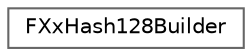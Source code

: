 digraph "Graphical Class Hierarchy"
{
 // INTERACTIVE_SVG=YES
 // LATEX_PDF_SIZE
  bgcolor="transparent";
  edge [fontname=Helvetica,fontsize=10,labelfontname=Helvetica,labelfontsize=10];
  node [fontname=Helvetica,fontsize=10,shape=box,height=0.2,width=0.4];
  rankdir="LR";
  Node0 [id="Node000000",label="FXxHash128Builder",height=0.2,width=0.4,color="grey40", fillcolor="white", style="filled",URL="$d4/d2d/classFXxHash128Builder.html",tooltip="Calculates a 128-bit hash with XXH128."];
}
